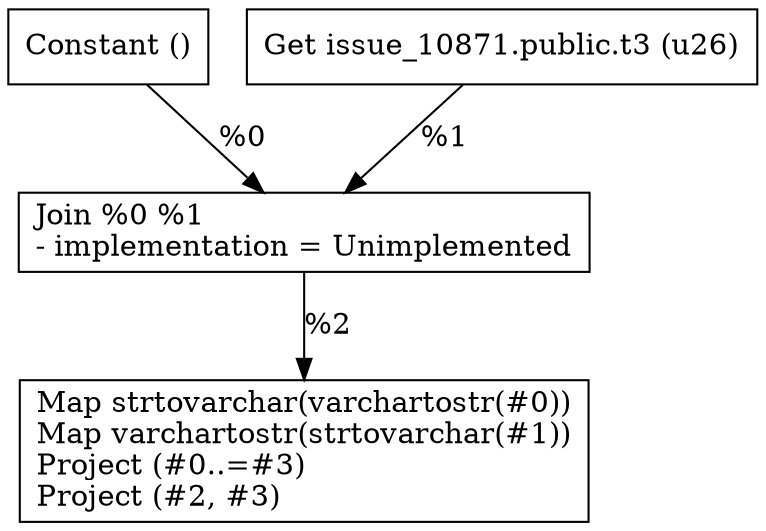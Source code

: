 digraph G {
    node0 [shape = record, label="Constant ()\l"]
    node1 [shape = record, label="Get issue_10871.public.t3 (u26)\l"]
    node2 [shape = record, label="Join %0 %1\l- implementation = Unimplemented\l"]
    node3 [shape = record, label="Map strtovarchar(varchartostr(#0))\lMap varchartostr(strtovarchar(#1))\lProject (#0..=#3)\lProject (#2, #3)\l"]
    node2 -> node3 [label = "%2\l"]
    node0 -> node2 [label = "%0\l"]
    node1 -> node2 [label = "%1\l"]
}
